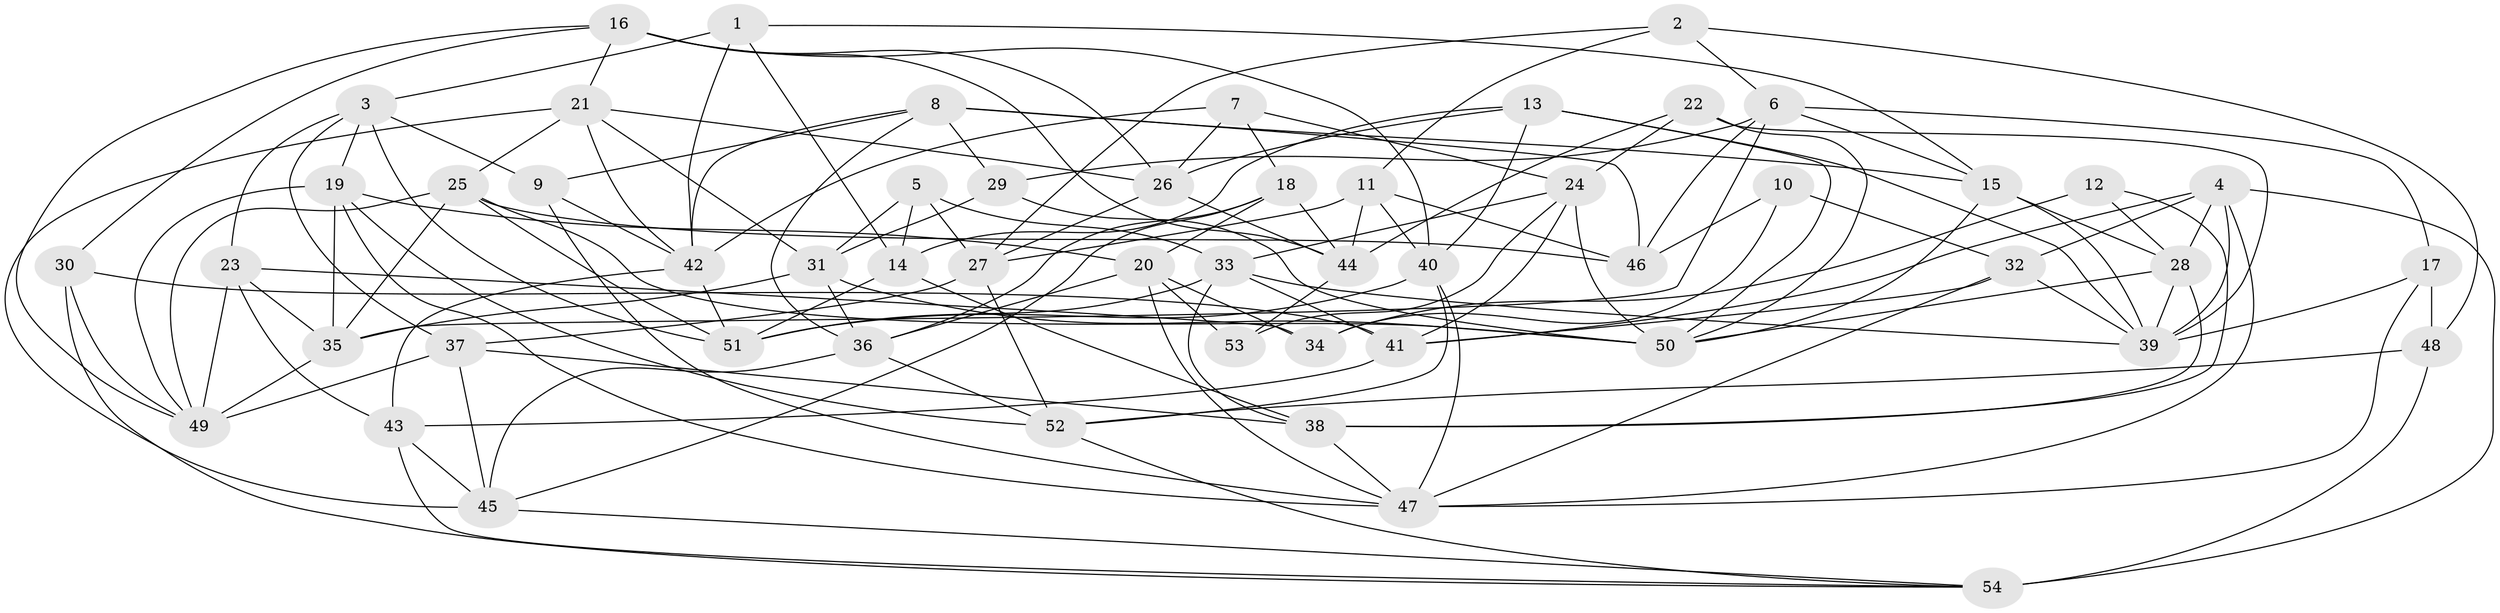 // original degree distribution, {4: 1.0}
// Generated by graph-tools (version 1.1) at 2025/38/03/04/25 23:38:09]
// undirected, 54 vertices, 146 edges
graph export_dot {
  node [color=gray90,style=filled];
  1;
  2;
  3;
  4;
  5;
  6;
  7;
  8;
  9;
  10;
  11;
  12;
  13;
  14;
  15;
  16;
  17;
  18;
  19;
  20;
  21;
  22;
  23;
  24;
  25;
  26;
  27;
  28;
  29;
  30;
  31;
  32;
  33;
  34;
  35;
  36;
  37;
  38;
  39;
  40;
  41;
  42;
  43;
  44;
  45;
  46;
  47;
  48;
  49;
  50;
  51;
  52;
  53;
  54;
  1 -- 3 [weight=1.0];
  1 -- 14 [weight=1.0];
  1 -- 15 [weight=1.0];
  1 -- 42 [weight=1.0];
  2 -- 6 [weight=1.0];
  2 -- 11 [weight=1.0];
  2 -- 27 [weight=1.0];
  2 -- 48 [weight=1.0];
  3 -- 9 [weight=1.0];
  3 -- 19 [weight=1.0];
  3 -- 23 [weight=1.0];
  3 -- 37 [weight=1.0];
  3 -- 51 [weight=1.0];
  4 -- 28 [weight=1.0];
  4 -- 32 [weight=1.0];
  4 -- 39 [weight=1.0];
  4 -- 41 [weight=1.0];
  4 -- 47 [weight=1.0];
  4 -- 54 [weight=1.0];
  5 -- 14 [weight=1.0];
  5 -- 27 [weight=1.0];
  5 -- 31 [weight=1.0];
  5 -- 33 [weight=1.0];
  6 -- 15 [weight=1.0];
  6 -- 17 [weight=1.0];
  6 -- 29 [weight=1.0];
  6 -- 35 [weight=1.0];
  6 -- 46 [weight=1.0];
  7 -- 18 [weight=1.0];
  7 -- 24 [weight=1.0];
  7 -- 26 [weight=1.0];
  7 -- 42 [weight=1.0];
  8 -- 9 [weight=1.0];
  8 -- 15 [weight=1.0];
  8 -- 29 [weight=1.0];
  8 -- 36 [weight=1.0];
  8 -- 42 [weight=1.0];
  8 -- 46 [weight=1.0];
  9 -- 42 [weight=1.0];
  9 -- 47 [weight=1.0];
  10 -- 32 [weight=2.0];
  10 -- 34 [weight=1.0];
  10 -- 46 [weight=1.0];
  11 -- 27 [weight=1.0];
  11 -- 40 [weight=1.0];
  11 -- 44 [weight=1.0];
  11 -- 46 [weight=2.0];
  12 -- 28 [weight=1.0];
  12 -- 34 [weight=2.0];
  12 -- 38 [weight=1.0];
  13 -- 14 [weight=2.0];
  13 -- 26 [weight=1.0];
  13 -- 39 [weight=1.0];
  13 -- 40 [weight=1.0];
  13 -- 50 [weight=1.0];
  14 -- 38 [weight=1.0];
  14 -- 51 [weight=1.0];
  15 -- 28 [weight=1.0];
  15 -- 39 [weight=1.0];
  15 -- 50 [weight=1.0];
  16 -- 21 [weight=1.0];
  16 -- 26 [weight=1.0];
  16 -- 30 [weight=1.0];
  16 -- 40 [weight=1.0];
  16 -- 44 [weight=1.0];
  16 -- 49 [weight=1.0];
  17 -- 39 [weight=1.0];
  17 -- 47 [weight=1.0];
  17 -- 48 [weight=1.0];
  18 -- 20 [weight=2.0];
  18 -- 36 [weight=1.0];
  18 -- 44 [weight=1.0];
  18 -- 45 [weight=1.0];
  19 -- 20 [weight=1.0];
  19 -- 35 [weight=1.0];
  19 -- 47 [weight=1.0];
  19 -- 49 [weight=1.0];
  19 -- 52 [weight=1.0];
  20 -- 34 [weight=1.0];
  20 -- 36 [weight=1.0];
  20 -- 47 [weight=1.0];
  20 -- 53 [weight=2.0];
  21 -- 25 [weight=1.0];
  21 -- 26 [weight=1.0];
  21 -- 31 [weight=1.0];
  21 -- 42 [weight=1.0];
  21 -- 45 [weight=1.0];
  22 -- 24 [weight=1.0];
  22 -- 39 [weight=3.0];
  22 -- 44 [weight=1.0];
  22 -- 50 [weight=1.0];
  23 -- 34 [weight=2.0];
  23 -- 35 [weight=1.0];
  23 -- 43 [weight=1.0];
  23 -- 49 [weight=1.0];
  24 -- 33 [weight=1.0];
  24 -- 41 [weight=1.0];
  24 -- 50 [weight=1.0];
  24 -- 53 [weight=1.0];
  25 -- 35 [weight=1.0];
  25 -- 46 [weight=1.0];
  25 -- 49 [weight=1.0];
  25 -- 50 [weight=1.0];
  25 -- 51 [weight=1.0];
  26 -- 27 [weight=1.0];
  26 -- 44 [weight=1.0];
  27 -- 37 [weight=1.0];
  27 -- 52 [weight=1.0];
  28 -- 38 [weight=1.0];
  28 -- 39 [weight=1.0];
  28 -- 50 [weight=1.0];
  29 -- 31 [weight=1.0];
  29 -- 50 [weight=1.0];
  30 -- 41 [weight=1.0];
  30 -- 49 [weight=1.0];
  30 -- 54 [weight=1.0];
  31 -- 35 [weight=1.0];
  31 -- 36 [weight=1.0];
  31 -- 50 [weight=1.0];
  32 -- 39 [weight=1.0];
  32 -- 41 [weight=1.0];
  32 -- 47 [weight=1.0];
  33 -- 38 [weight=1.0];
  33 -- 39 [weight=1.0];
  33 -- 41 [weight=1.0];
  33 -- 51 [weight=1.0];
  35 -- 49 [weight=1.0];
  36 -- 45 [weight=1.0];
  36 -- 52 [weight=1.0];
  37 -- 38 [weight=1.0];
  37 -- 45 [weight=1.0];
  37 -- 49 [weight=2.0];
  38 -- 47 [weight=1.0];
  40 -- 47 [weight=1.0];
  40 -- 51 [weight=1.0];
  40 -- 52 [weight=1.0];
  41 -- 43 [weight=1.0];
  42 -- 43 [weight=2.0];
  42 -- 51 [weight=1.0];
  43 -- 45 [weight=1.0];
  43 -- 54 [weight=1.0];
  44 -- 53 [weight=1.0];
  45 -- 54 [weight=1.0];
  48 -- 52 [weight=1.0];
  48 -- 54 [weight=3.0];
  52 -- 54 [weight=1.0];
}
